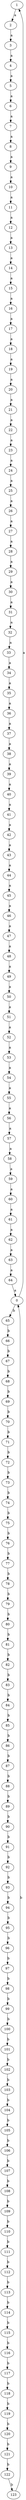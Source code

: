 digraph  {
1;
2;
3;
4;
5;
6;
7;
8;
9;
10;
11;
12;
13;
14;
15;
16;
17;
18;
19;
20;
21;
22;
23;
24;
25;
26;
27;
28;
29;
30;
31;
32;
33;
34;
35;
36;
37;
38;
39;
40;
41;
42;
43;
44;
45;
46;
47;
48;
49;
50;
51;
52;
53;
54;
55;
56;
57;
58;
59;
60;
61;
62;
63;
64;
0;
65;
66;
67;
68;
69;
70;
71;
72;
73;
74;
75;
76;
77;
78;
79;
80;
81;
82;
83;
84;
85;
86;
87;
88;
89;
90;
91;
92;
93;
94;
95;
96;
97;
98;
99;
100;
101;
102;
103;
104;
105;
106;
107;
108;
109;
110;
111;
112;
113;
114;
115;
116;
117;
118;
119;
120;
121;
122;
123;
1 -> 2  [key=0, label=a];
2 -> 3  [key=0, label=a];
3 -> 4  [key=0, label=a];
4 -> 5  [key=0, label=a];
5 -> 6  [key=0, label=a];
6 -> 7  [key=0, label=a];
7 -> 8  [key=0, label=a];
8 -> 9  [key=0, label=a];
9 -> 10  [key=0, label=a];
10 -> 11  [key=0, label=a];
11 -> 12  [key=0, label=a];
12 -> 13  [key=0, label=a];
13 -> 14  [key=0, label=a];
14 -> 15  [key=0, label=a];
15 -> 16  [key=0, label=a];
16 -> 17  [key=0, label=a];
17 -> 18  [key=0, label=a];
18 -> 19  [key=0, label=a];
19 -> 20  [key=0, label=a];
20 -> 21  [key=0, label=a];
21 -> 22  [key=0, label=a];
22 -> 23  [key=0, label=a];
23 -> 24  [key=0, label=a];
24 -> 25  [key=0, label=a];
25 -> 26  [key=0, label=a];
26 -> 27  [key=0, label=a];
27 -> 28  [key=0, label=a];
28 -> 29  [key=0, label=a];
29 -> 30  [key=0, label=a];
30 -> 31  [key=0, label=a];
31 -> 32  [key=0, label=a];
32 -> 33  [key=0, label=a];
33 -> 34  [key=0, label=a];
34 -> 35  [key=0, label=a];
35 -> 36  [key=0, label=a];
36 -> 37  [key=0, label=a];
37 -> 38  [key=0, label=a];
38 -> 39  [key=0, label=a];
39 -> 40  [key=0, label=a];
40 -> 41  [key=0, label=a];
41 -> 42  [key=0, label=a];
42 -> 43  [key=0, label=a];
43 -> 44  [key=0, label=a];
44 -> 45  [key=0, label=a];
45 -> 46  [key=0, label=a];
46 -> 47  [key=0, label=a];
47 -> 48  [key=0, label=a];
48 -> 49  [key=0, label=a];
49 -> 50  [key=0, label=a];
50 -> 51  [key=0, label=a];
51 -> 52  [key=0, label=a];
52 -> 53  [key=0, label=a];
53 -> 54  [key=0, label=a];
54 -> 55  [key=0, label=a];
55 -> 56  [key=0, label=a];
56 -> 57  [key=0, label=a];
57 -> 58  [key=0, label=a];
58 -> 59  [key=0, label=a];
59 -> 60  [key=0, label=a];
60 -> 61  [key=0, label=a];
61 -> 62  [key=0, label=a];
62 -> 63  [key=0, label=a];
63 -> 64  [key=0, label=a];
64 -> 0  [key=0, label=a];
0 -> 1  [key=0, label=a];
0 -> 65  [key=0, label=b];
65 -> 66  [key=0, label=b];
66 -> 67  [key=0, label=b];
67 -> 68  [key=0, label=b];
68 -> 69  [key=0, label=b];
69 -> 70  [key=0, label=b];
70 -> 71  [key=0, label=b];
71 -> 72  [key=0, label=b];
72 -> 73  [key=0, label=b];
73 -> 74  [key=0, label=b];
74 -> 75  [key=0, label=b];
75 -> 76  [key=0, label=b];
76 -> 77  [key=0, label=b];
77 -> 78  [key=0, label=b];
78 -> 79  [key=0, label=b];
79 -> 80  [key=0, label=b];
80 -> 81  [key=0, label=b];
81 -> 82  [key=0, label=b];
82 -> 83  [key=0, label=b];
83 -> 84  [key=0, label=b];
84 -> 85  [key=0, label=b];
85 -> 86  [key=0, label=b];
86 -> 87  [key=0, label=b];
87 -> 88  [key=0, label=b];
88 -> 89  [key=0, label=b];
89 -> 90  [key=0, label=b];
90 -> 91  [key=0, label=b];
91 -> 92  [key=0, label=b];
92 -> 93  [key=0, label=b];
93 -> 94  [key=0, label=b];
94 -> 95  [key=0, label=b];
95 -> 96  [key=0, label=b];
96 -> 97  [key=0, label=b];
97 -> 98  [key=0, label=b];
98 -> 99  [key=0, label=b];
99 -> 100  [key=0, label=b];
100 -> 101  [key=0, label=b];
101 -> 102  [key=0, label=b];
102 -> 103  [key=0, label=b];
103 -> 104  [key=0, label=b];
104 -> 105  [key=0, label=b];
105 -> 106  [key=0, label=b];
106 -> 107  [key=0, label=b];
107 -> 108  [key=0, label=b];
108 -> 109  [key=0, label=b];
109 -> 110  [key=0, label=b];
110 -> 111  [key=0, label=b];
111 -> 112  [key=0, label=b];
112 -> 113  [key=0, label=b];
113 -> 114  [key=0, label=b];
114 -> 115  [key=0, label=b];
115 -> 116  [key=0, label=b];
116 -> 117  [key=0, label=b];
117 -> 118  [key=0, label=b];
118 -> 119  [key=0, label=b];
119 -> 120  [key=0, label=b];
120 -> 121  [key=0, label=b];
121 -> 122  [key=0, label=b];
122 -> 123  [key=0, label=b];
123 -> 0  [key=0, label=b];
}

